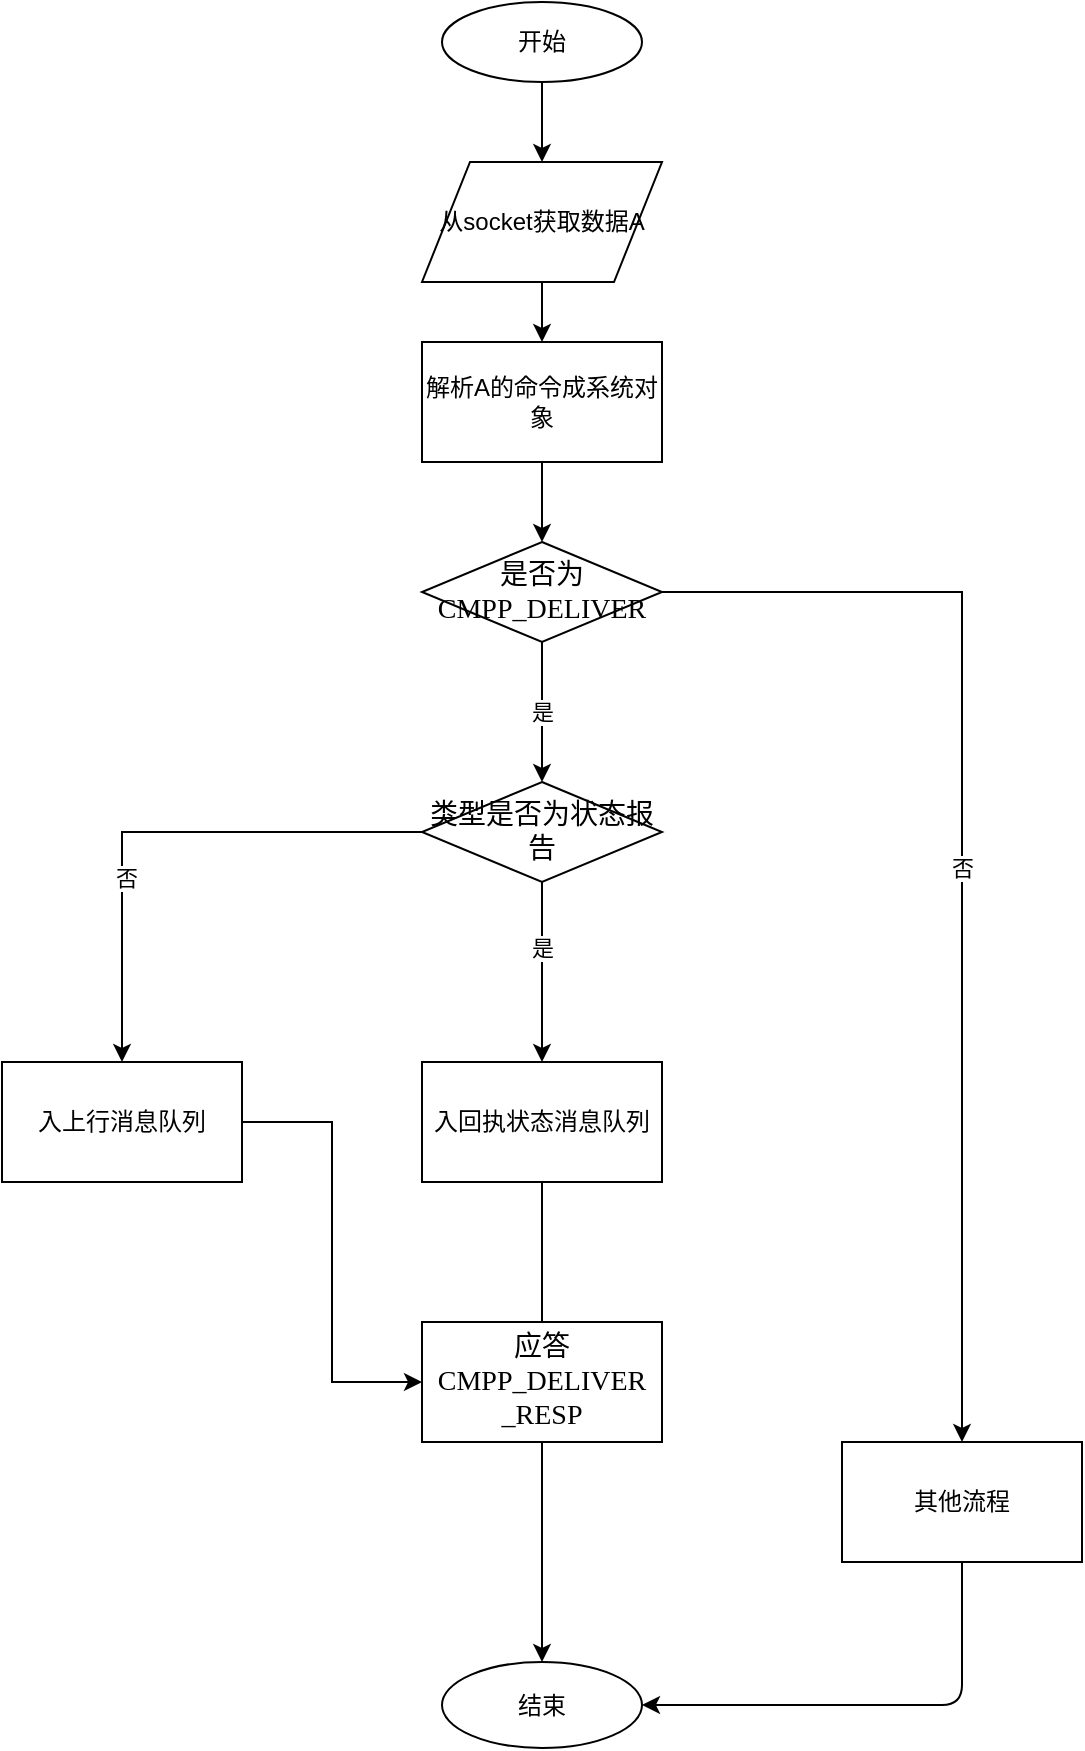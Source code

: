 <mxfile version="13.1.1" type="github">
  <diagram id="0-RFVuraUf7fSvYIvw6F" name="Page-1">
    <mxGraphModel dx="2249" dy="713" grid="1" gridSize="10" guides="1" tooltips="1" connect="1" arrows="1" fold="1" page="1" pageScale="1" pageWidth="827" pageHeight="1169" math="0" shadow="0">
      <root>
        <mxCell id="0" />
        <mxCell id="1" parent="0" />
        <mxCell id="lWT4EILyouGZOtEGmvAP-1" value="开始" style="ellipse;whiteSpace=wrap;html=1;" parent="1" vertex="1">
          <mxGeometry x="100" y="70" width="100" height="40" as="geometry" />
        </mxCell>
        <mxCell id="lWT4EILyouGZOtEGmvAP-3" value="结束" style="ellipse;whiteSpace=wrap;html=1;" parent="1" vertex="1">
          <mxGeometry x="100" y="900" width="100" height="43" as="geometry" />
        </mxCell>
        <mxCell id="dC0mSapoP9QAi4ytZOKZ-10" value="" style="edgeStyle=orthogonalEdgeStyle;rounded=0;orthogonalLoop=1;jettySize=auto;html=1;" edge="1" parent="1" source="lWT4EILyouGZOtEGmvAP-7" target="dC0mSapoP9QAi4ytZOKZ-1">
          <mxGeometry relative="1" as="geometry" />
        </mxCell>
        <mxCell id="lWT4EILyouGZOtEGmvAP-7" value="从socket获取数据A" style="shape=parallelogram;perimeter=parallelogramPerimeter;whiteSpace=wrap;html=1;" parent="1" vertex="1">
          <mxGeometry x="90" y="150" width="120" height="60" as="geometry" />
        </mxCell>
        <mxCell id="lWT4EILyouGZOtEGmvAP-9" value="" style="endArrow=classic;html=1;exitX=0.5;exitY=1;exitDx=0;exitDy=0;entryX=0.5;entryY=0;entryDx=0;entryDy=0;" parent="1" source="lWT4EILyouGZOtEGmvAP-12" target="lWT4EILyouGZOtEGmvAP-3" edge="1">
          <mxGeometry width="50" height="50" relative="1" as="geometry">
            <mxPoint x="150" y="680" as="sourcePoint" />
            <mxPoint x="440" y="430" as="targetPoint" />
          </mxGeometry>
        </mxCell>
        <mxCell id="lWT4EILyouGZOtEGmvAP-11" value="" style="endArrow=classic;html=1;exitX=0.5;exitY=1;exitDx=0;exitDy=0;entryX=0.5;entryY=0;entryDx=0;entryDy=0;" parent="1" source="dC0mSapoP9QAi4ytZOKZ-11" target="lWT4EILyouGZOtEGmvAP-12" edge="1">
          <mxGeometry width="50" height="50" relative="1" as="geometry">
            <mxPoint x="150" y="600" as="sourcePoint" />
            <mxPoint x="150" y="640" as="targetPoint" />
          </mxGeometry>
        </mxCell>
        <mxCell id="lWT4EILyouGZOtEGmvAP-25" value="是" style="edgeLabel;html=1;align=center;verticalAlign=middle;resizable=0;points=[];" parent="lWT4EILyouGZOtEGmvAP-11" vertex="1" connectable="0">
          <mxGeometry x="-0.267" y="1" relative="1" as="geometry">
            <mxPoint x="-1" as="offset" />
          </mxGeometry>
        </mxCell>
        <mxCell id="lWT4EILyouGZOtEGmvAP-12" value="入回执状态消息队列" style="rounded=0;whiteSpace=wrap;html=1;" parent="1" vertex="1">
          <mxGeometry x="90" y="600" width="120" height="60" as="geometry" />
        </mxCell>
        <mxCell id="lWT4EILyouGZOtEGmvAP-16" value="其他流程" style="rounded=0;whiteSpace=wrap;html=1;" parent="1" vertex="1">
          <mxGeometry x="300" y="790" width="120" height="60" as="geometry" />
        </mxCell>
        <mxCell id="lWT4EILyouGZOtEGmvAP-18" value="" style="endArrow=classic;html=1;exitX=0.5;exitY=1;exitDx=0;exitDy=0;entryX=0.5;entryY=0;entryDx=0;entryDy=0;" parent="1" source="lWT4EILyouGZOtEGmvAP-1" target="lWT4EILyouGZOtEGmvAP-7" edge="1">
          <mxGeometry width="50" height="50" relative="1" as="geometry">
            <mxPoint x="390" y="290" as="sourcePoint" />
            <mxPoint x="150" y="150" as="targetPoint" />
          </mxGeometry>
        </mxCell>
        <mxCell id="lWT4EILyouGZOtEGmvAP-27" value="" style="endArrow=classic;html=1;exitX=0.5;exitY=1;exitDx=0;exitDy=0;entryX=1;entryY=0.5;entryDx=0;entryDy=0;edgeStyle=orthogonalEdgeStyle;" parent="1" source="lWT4EILyouGZOtEGmvAP-16" target="lWT4EILyouGZOtEGmvAP-3" edge="1">
          <mxGeometry width="50" height="50" relative="1" as="geometry">
            <mxPoint x="270" y="850" as="sourcePoint" />
            <mxPoint x="320" y="800" as="targetPoint" />
          </mxGeometry>
        </mxCell>
        <mxCell id="dC0mSapoP9QAi4ytZOKZ-9" value="" style="edgeStyle=orthogonalEdgeStyle;rounded=0;orthogonalLoop=1;jettySize=auto;html=1;" edge="1" parent="1" source="dC0mSapoP9QAi4ytZOKZ-1" target="dC0mSapoP9QAi4ytZOKZ-7">
          <mxGeometry relative="1" as="geometry" />
        </mxCell>
        <mxCell id="dC0mSapoP9QAi4ytZOKZ-1" value="解析A的命令成系统对象" style="rounded=0;whiteSpace=wrap;html=1;" vertex="1" parent="1">
          <mxGeometry x="90" y="240" width="120" height="60" as="geometry" />
        </mxCell>
        <mxCell id="dC0mSapoP9QAi4ytZOKZ-4" value="&lt;span style=&quot;font-family: &amp;#34;times new roman&amp;#34; , serif ; font-size: 14px&quot;&gt;应答&lt;/span&gt;&lt;span lang=&quot;EN-US&quot; style=&quot;font-size: 10.5pt ; font-family: &amp;#34;times new roman&amp;#34; , serif&quot;&gt;CMPP_DELIVER&lt;br&gt;_RESP&lt;br&gt;&lt;/span&gt;" style="rounded=0;whiteSpace=wrap;html=1;" vertex="1" parent="1">
          <mxGeometry x="90" y="730" width="120" height="60" as="geometry" />
        </mxCell>
        <mxCell id="dC0mSapoP9QAi4ytZOKZ-12" value="否" style="edgeStyle=orthogonalEdgeStyle;rounded=0;orthogonalLoop=1;jettySize=auto;html=1;entryX=0.5;entryY=0;entryDx=0;entryDy=0;" edge="1" parent="1" source="dC0mSapoP9QAi4ytZOKZ-7" target="lWT4EILyouGZOtEGmvAP-16">
          <mxGeometry relative="1" as="geometry" />
        </mxCell>
        <mxCell id="dC0mSapoP9QAi4ytZOKZ-13" value="是" style="edgeStyle=orthogonalEdgeStyle;rounded=0;orthogonalLoop=1;jettySize=auto;html=1;" edge="1" parent="1" source="dC0mSapoP9QAi4ytZOKZ-7" target="dC0mSapoP9QAi4ytZOKZ-11">
          <mxGeometry relative="1" as="geometry" />
        </mxCell>
        <mxCell id="dC0mSapoP9QAi4ytZOKZ-7" value="&lt;span style=&quot;font-family: &amp;#34;times new roman&amp;#34; , serif ; font-size: 14px&quot;&gt;是否为&lt;/span&gt;&lt;span lang=&quot;EN-US&quot; style=&quot;font-size: 10.5pt ; font-family: &amp;#34;times new roman&amp;#34; , serif&quot;&gt;CMPP_DELIVER&lt;/span&gt;&lt;span style=&quot;font-family: &amp;#34;times new roman&amp;#34; , serif ; font-size: 14px&quot;&gt;&lt;br&gt;&lt;/span&gt;" style="rhombus;whiteSpace=wrap;html=1;" vertex="1" parent="1">
          <mxGeometry x="90" y="340" width="120" height="50" as="geometry" />
        </mxCell>
        <mxCell id="dC0mSapoP9QAi4ytZOKZ-16" style="edgeStyle=orthogonalEdgeStyle;rounded=0;orthogonalLoop=1;jettySize=auto;html=1;entryX=0.5;entryY=0;entryDx=0;entryDy=0;" edge="1" parent="1" source="dC0mSapoP9QAi4ytZOKZ-11" target="dC0mSapoP9QAi4ytZOKZ-14">
          <mxGeometry relative="1" as="geometry" />
        </mxCell>
        <mxCell id="dC0mSapoP9QAi4ytZOKZ-17" value="否" style="edgeLabel;html=1;align=center;verticalAlign=middle;resizable=0;points=[];" vertex="1" connectable="0" parent="dC0mSapoP9QAi4ytZOKZ-16">
          <mxGeometry x="0.117" y="23" relative="1" as="geometry">
            <mxPoint as="offset" />
          </mxGeometry>
        </mxCell>
        <mxCell id="dC0mSapoP9QAi4ytZOKZ-11" value="&lt;span style=&quot;font-family: &amp;#34;times new roman&amp;#34; , serif ; font-size: 14px&quot;&gt;类型是否为状态报告&lt;br&gt;&lt;/span&gt;" style="rhombus;whiteSpace=wrap;html=1;" vertex="1" parent="1">
          <mxGeometry x="90" y="460" width="120" height="50" as="geometry" />
        </mxCell>
        <mxCell id="dC0mSapoP9QAi4ytZOKZ-18" style="edgeStyle=orthogonalEdgeStyle;rounded=0;orthogonalLoop=1;jettySize=auto;html=1;entryX=0;entryY=0.5;entryDx=0;entryDy=0;" edge="1" parent="1" source="dC0mSapoP9QAi4ytZOKZ-14" target="dC0mSapoP9QAi4ytZOKZ-4">
          <mxGeometry relative="1" as="geometry" />
        </mxCell>
        <mxCell id="dC0mSapoP9QAi4ytZOKZ-14" value="入上行消息队列" style="rounded=0;whiteSpace=wrap;html=1;" vertex="1" parent="1">
          <mxGeometry x="-120" y="600" width="120" height="60" as="geometry" />
        </mxCell>
      </root>
    </mxGraphModel>
  </diagram>
</mxfile>
